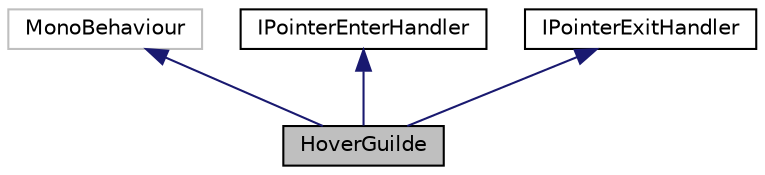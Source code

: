 digraph "HoverGuilde"
{
 // INTERACTIVE_SVG=YES
 // LATEX_PDF_SIZE
  edge [fontname="Helvetica",fontsize="10",labelfontname="Helvetica",labelfontsize="10"];
  node [fontname="Helvetica",fontsize="10",shape=record];
  Node1 [label="HoverGuilde",height=0.2,width=0.4,color="black", fillcolor="grey75", style="filled", fontcolor="black",tooltip=" "];
  Node2 -> Node1 [dir="back",color="midnightblue",fontsize="10",style="solid",fontname="Helvetica"];
  Node2 [label="MonoBehaviour",height=0.2,width=0.4,color="grey75", fillcolor="white", style="filled",tooltip=" "];
  Node3 -> Node1 [dir="back",color="midnightblue",fontsize="10",style="solid",fontname="Helvetica"];
  Node3 [label="IPointerEnterHandler",height=0.2,width=0.4,color="black", fillcolor="white", style="filled",URL="$class_i_pointer_enter_handler.html",tooltip=" "];
  Node4 -> Node1 [dir="back",color="midnightblue",fontsize="10",style="solid",fontname="Helvetica"];
  Node4 [label="IPointerExitHandler",height=0.2,width=0.4,color="black", fillcolor="white", style="filled",URL="$class_i_pointer_exit_handler.html",tooltip=" "];
}
